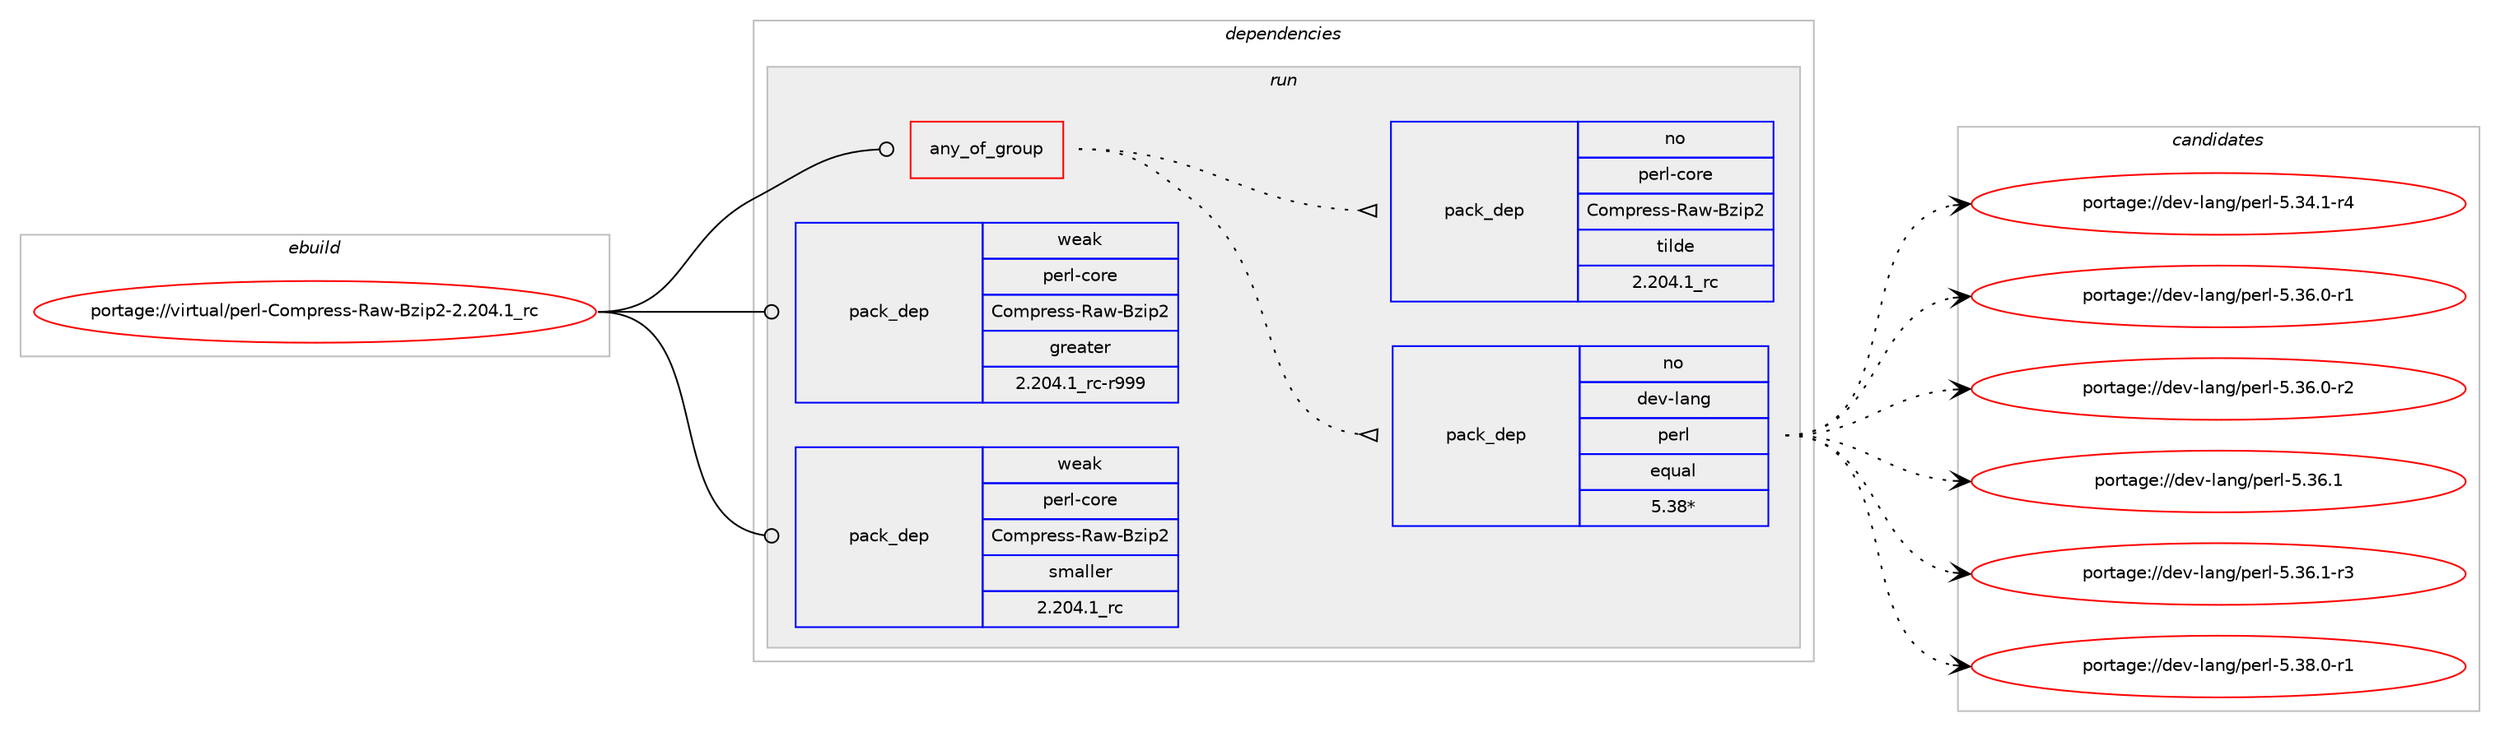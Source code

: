 digraph prolog {

# *************
# Graph options
# *************

newrank=true;
concentrate=true;
compound=true;
graph [rankdir=LR,fontname=Helvetica,fontsize=10,ranksep=1.5];#, ranksep=2.5, nodesep=0.2];
edge  [arrowhead=vee];
node  [fontname=Helvetica,fontsize=10];

# **********
# The ebuild
# **********

subgraph cluster_leftcol {
color=gray;
rank=same;
label=<<i>ebuild</i>>;
id [label="portage://virtual/perl-Compress-Raw-Bzip2-2.204.1_rc", color=red, width=4, href="../virtual/perl-Compress-Raw-Bzip2-2.204.1_rc.svg"];
}

# ****************
# The dependencies
# ****************

subgraph cluster_midcol {
color=gray;
label=<<i>dependencies</i>>;
subgraph cluster_compile {
fillcolor="#eeeeee";
style=filled;
label=<<i>compile</i>>;
}
subgraph cluster_compileandrun {
fillcolor="#eeeeee";
style=filled;
label=<<i>compile and run</i>>;
}
subgraph cluster_run {
fillcolor="#eeeeee";
style=filled;
label=<<i>run</i>>;
subgraph any29 {
dependency581 [label=<<TABLE BORDER="0" CELLBORDER="1" CELLSPACING="0" CELLPADDING="4"><TR><TD CELLPADDING="10">any_of_group</TD></TR></TABLE>>, shape=none, color=red];subgraph pack318 {
dependency582 [label=<<TABLE BORDER="0" CELLBORDER="1" CELLSPACING="0" CELLPADDING="4" WIDTH="220"><TR><TD ROWSPAN="6" CELLPADDING="30">pack_dep</TD></TR><TR><TD WIDTH="110">no</TD></TR><TR><TD>dev-lang</TD></TR><TR><TD>perl</TD></TR><TR><TD>equal</TD></TR><TR><TD>5.38*</TD></TR></TABLE>>, shape=none, color=blue];
}
dependency581:e -> dependency582:w [weight=20,style="dotted",arrowhead="oinv"];
subgraph pack319 {
dependency583 [label=<<TABLE BORDER="0" CELLBORDER="1" CELLSPACING="0" CELLPADDING="4" WIDTH="220"><TR><TD ROWSPAN="6" CELLPADDING="30">pack_dep</TD></TR><TR><TD WIDTH="110">no</TD></TR><TR><TD>perl-core</TD></TR><TR><TD>Compress-Raw-Bzip2</TD></TR><TR><TD>tilde</TD></TR><TR><TD>2.204.1_rc</TD></TR></TABLE>>, shape=none, color=blue];
}
dependency581:e -> dependency583:w [weight=20,style="dotted",arrowhead="oinv"];
}
id:e -> dependency581:w [weight=20,style="solid",arrowhead="odot"];
# *** BEGIN UNKNOWN DEPENDENCY TYPE (TODO) ***
# id -> package_dependency(portage://virtual/perl-Compress-Raw-Bzip2-2.204.1_rc,run,no,dev-lang,perl,none,[,,],any_same_slot,[])
# *** END UNKNOWN DEPENDENCY TYPE (TODO) ***

subgraph pack320 {
dependency584 [label=<<TABLE BORDER="0" CELLBORDER="1" CELLSPACING="0" CELLPADDING="4" WIDTH="220"><TR><TD ROWSPAN="6" CELLPADDING="30">pack_dep</TD></TR><TR><TD WIDTH="110">weak</TD></TR><TR><TD>perl-core</TD></TR><TR><TD>Compress-Raw-Bzip2</TD></TR><TR><TD>greater</TD></TR><TR><TD>2.204.1_rc-r999</TD></TR></TABLE>>, shape=none, color=blue];
}
id:e -> dependency584:w [weight=20,style="solid",arrowhead="odot"];
subgraph pack321 {
dependency585 [label=<<TABLE BORDER="0" CELLBORDER="1" CELLSPACING="0" CELLPADDING="4" WIDTH="220"><TR><TD ROWSPAN="6" CELLPADDING="30">pack_dep</TD></TR><TR><TD WIDTH="110">weak</TD></TR><TR><TD>perl-core</TD></TR><TR><TD>Compress-Raw-Bzip2</TD></TR><TR><TD>smaller</TD></TR><TR><TD>2.204.1_rc</TD></TR></TABLE>>, shape=none, color=blue];
}
id:e -> dependency585:w [weight=20,style="solid",arrowhead="odot"];
}
}

# **************
# The candidates
# **************

subgraph cluster_choices {
rank=same;
color=gray;
label=<<i>candidates</i>>;

subgraph choice318 {
color=black;
nodesep=1;
choice100101118451089711010347112101114108455346515246494511452 [label="portage://dev-lang/perl-5.34.1-r4", color=red, width=4,href="../dev-lang/perl-5.34.1-r4.svg"];
choice100101118451089711010347112101114108455346515446484511449 [label="portage://dev-lang/perl-5.36.0-r1", color=red, width=4,href="../dev-lang/perl-5.36.0-r1.svg"];
choice100101118451089711010347112101114108455346515446484511450 [label="portage://dev-lang/perl-5.36.0-r2", color=red, width=4,href="../dev-lang/perl-5.36.0-r2.svg"];
choice10010111845108971101034711210111410845534651544649 [label="portage://dev-lang/perl-5.36.1", color=red, width=4,href="../dev-lang/perl-5.36.1.svg"];
choice100101118451089711010347112101114108455346515446494511451 [label="portage://dev-lang/perl-5.36.1-r3", color=red, width=4,href="../dev-lang/perl-5.36.1-r3.svg"];
choice100101118451089711010347112101114108455346515646484511449 [label="portage://dev-lang/perl-5.38.0-r1", color=red, width=4,href="../dev-lang/perl-5.38.0-r1.svg"];
dependency582:e -> choice100101118451089711010347112101114108455346515246494511452:w [style=dotted,weight="100"];
dependency582:e -> choice100101118451089711010347112101114108455346515446484511449:w [style=dotted,weight="100"];
dependency582:e -> choice100101118451089711010347112101114108455346515446484511450:w [style=dotted,weight="100"];
dependency582:e -> choice10010111845108971101034711210111410845534651544649:w [style=dotted,weight="100"];
dependency582:e -> choice100101118451089711010347112101114108455346515446494511451:w [style=dotted,weight="100"];
dependency582:e -> choice100101118451089711010347112101114108455346515646484511449:w [style=dotted,weight="100"];
}
subgraph choice319 {
color=black;
nodesep=1;
}
subgraph choice320 {
color=black;
nodesep=1;
}
subgraph choice321 {
color=black;
nodesep=1;
}
}

}
